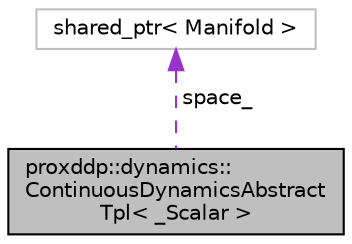 digraph "proxddp::dynamics::ContinuousDynamicsAbstractTpl&lt; _Scalar &gt;"
{
 // LATEX_PDF_SIZE
  bgcolor="transparent";
  edge [fontname="Helvetica",fontsize="10",labelfontname="Helvetica",labelfontsize="10"];
  node [fontname="Helvetica",fontsize="10",shape=record];
  Node1 [label="proxddp::dynamics::\lContinuousDynamicsAbstract\lTpl\< _Scalar \>",height=0.2,width=0.4,color="black", fillcolor="grey75", style="filled", fontcolor="black",tooltip="Continuous dynamics described by differential-algebraic equations (DAEs) ."];
  Node2 -> Node1 [dir="back",color="darkorchid3",fontsize="10",style="dashed",label=" space_" ,fontname="Helvetica"];
  Node2 [label="shared_ptr\< Manifold \>",height=0.2,width=0.4,color="grey75",tooltip=" "];
}
